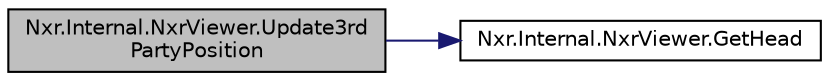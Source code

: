 digraph "Nxr.Internal.NxrViewer.Update3rdPartyPosition"
{
 // LATEX_PDF_SIZE
  edge [fontname="Helvetica",fontsize="10",labelfontname="Helvetica",labelfontsize="10"];
  node [fontname="Helvetica",fontsize="10",shape=record];
  rankdir="LR";
  Node1 [label="Nxr.Internal.NxrViewer.Update3rd\lPartyPosition",height=0.2,width=0.4,color="black", fillcolor="grey75", style="filled", fontcolor="black",tooltip="The displacement data of Third-party."];
  Node1 -> Node2 [color="midnightblue",fontsize="10",style="solid",fontname="Helvetica"];
  Node2 [label="Nxr.Internal.NxrViewer.GetHead",height=0.2,width=0.4,color="black", fillcolor="white", style="filled",URL="$class_nxr_1_1_internal_1_1_nxr_viewer.html#a7245912e511107749a4439df63f5d537",tooltip="Get the NxrHead"];
}
